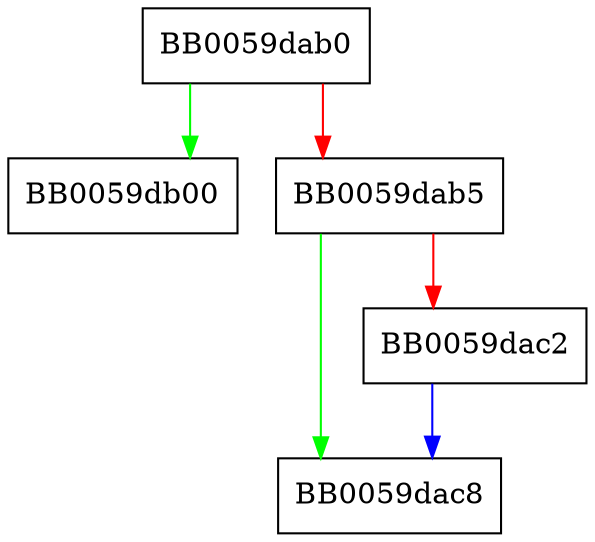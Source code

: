 digraph OSSL_DECODER_CTX_free {
  node [shape="box"];
  graph [splines=ortho];
  BB0059dab0 -> BB0059db00 [color="green"];
  BB0059dab0 -> BB0059dab5 [color="red"];
  BB0059dab5 -> BB0059dac8 [color="green"];
  BB0059dab5 -> BB0059dac2 [color="red"];
  BB0059dac2 -> BB0059dac8 [color="blue"];
}